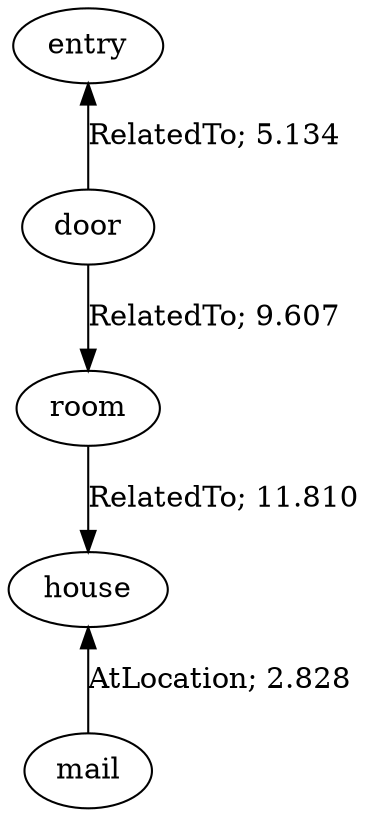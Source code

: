 // The path the concepts from "entry" to "mail".Path Length: 4; Weight Sum: 29.37981748203351; Average Weight: 7.344954370508377
digraph "5_b---entry-mail---PLen4_WSum29.380_WAvg7.345" {
	0 [label=entry]
	1 [label=door]
	2 [label=room]
	3 [label=house]
	4 [label=mail]
	0 -> 1 [label="RelatedTo; 5.134" dir=back weight=5.134]
	1 -> 2 [label="RelatedTo; 9.607" dir=forward weight=9.607]
	2 -> 3 [label="RelatedTo; 11.810" dir=forward weight=11.810]
	3 -> 4 [label="AtLocation; 2.828" dir=back weight=2.828]
}
